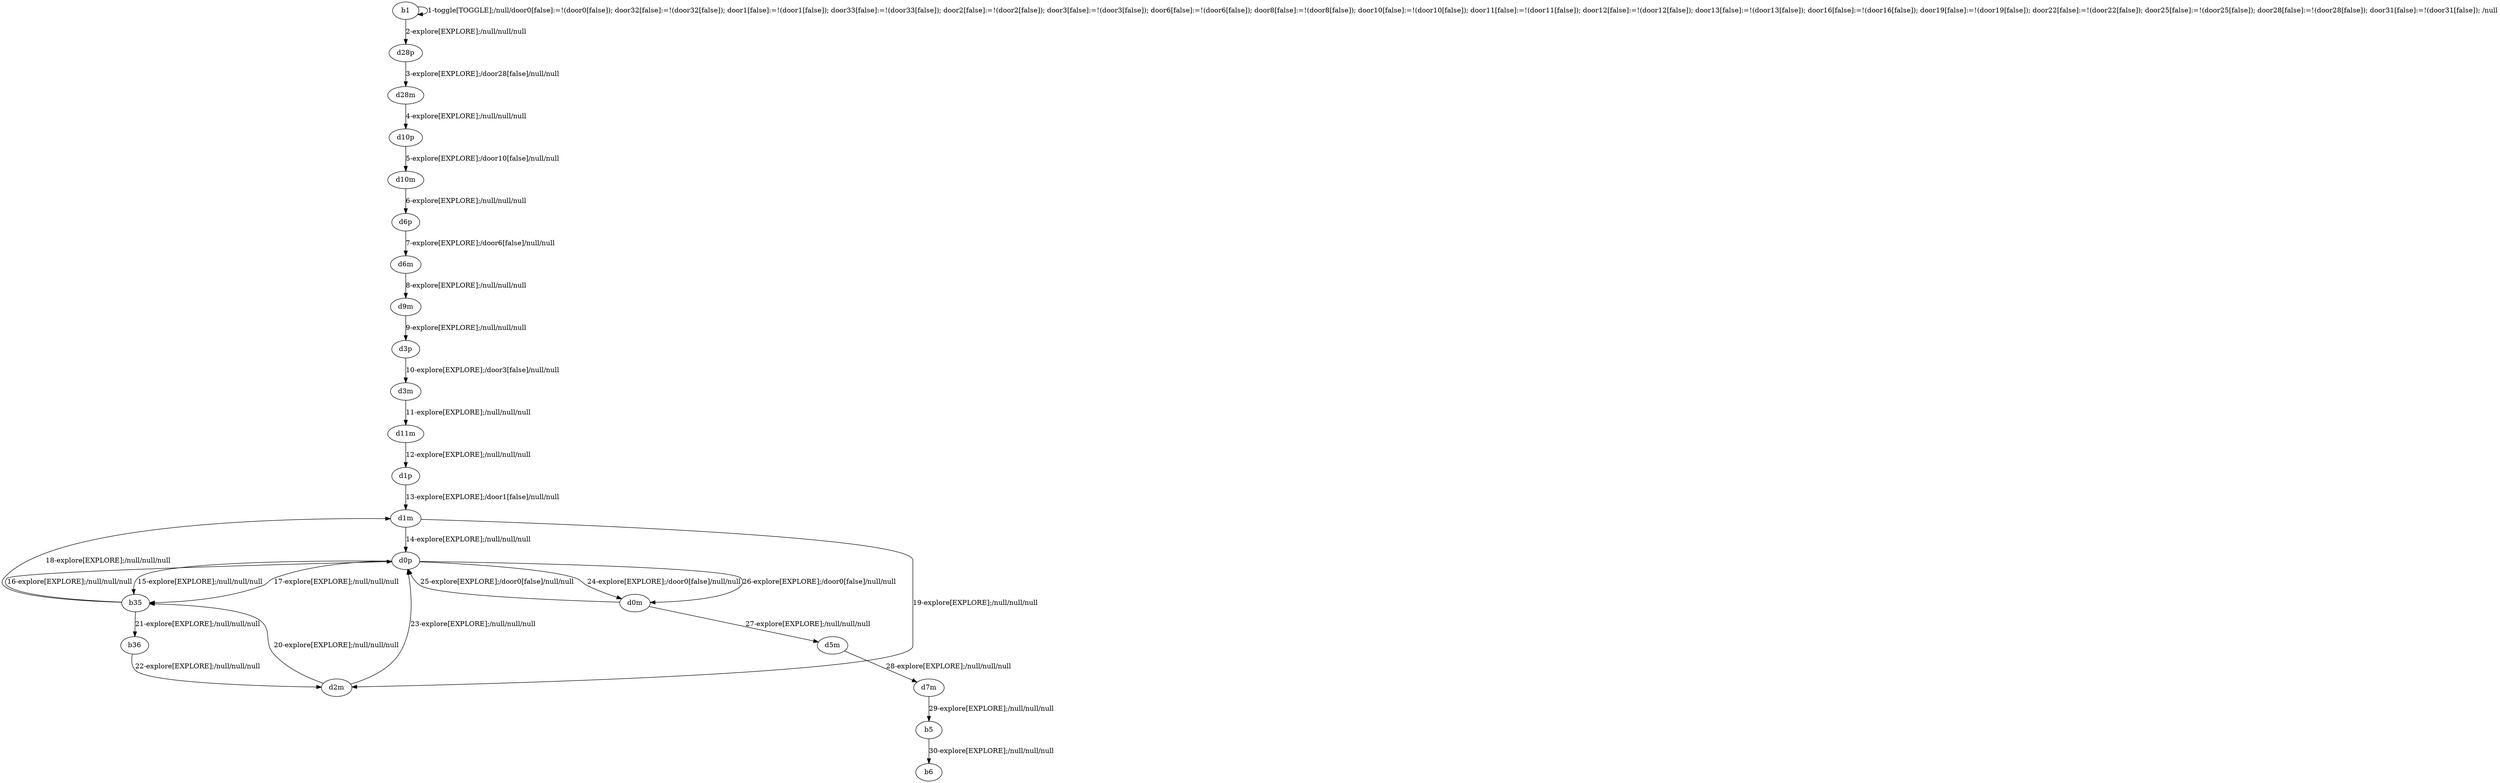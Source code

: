 # Total number of goals covered by this test: 1
# b5 --> b6

digraph g {
"b1" -> "b1" [label = "1-toggle[TOGGLE];/null/door0[false]:=!(door0[false]); door32[false]:=!(door32[false]); door1[false]:=!(door1[false]); door33[false]:=!(door33[false]); door2[false]:=!(door2[false]); door3[false]:=!(door3[false]); door6[false]:=!(door6[false]); door8[false]:=!(door8[false]); door10[false]:=!(door10[false]); door11[false]:=!(door11[false]); door12[false]:=!(door12[false]); door13[false]:=!(door13[false]); door16[false]:=!(door16[false]); door19[false]:=!(door19[false]); door22[false]:=!(door22[false]); door25[false]:=!(door25[false]); door28[false]:=!(door28[false]); door31[false]:=!(door31[false]); /null"];
"b1" -> "d28p" [label = "2-explore[EXPLORE];/null/null/null"];
"d28p" -> "d28m" [label = "3-explore[EXPLORE];/door28[false]/null/null"];
"d28m" -> "d10p" [label = "4-explore[EXPLORE];/null/null/null"];
"d10p" -> "d10m" [label = "5-explore[EXPLORE];/door10[false]/null/null"];
"d10m" -> "d6p" [label = "6-explore[EXPLORE];/null/null/null"];
"d6p" -> "d6m" [label = "7-explore[EXPLORE];/door6[false]/null/null"];
"d6m" -> "d9m" [label = "8-explore[EXPLORE];/null/null/null"];
"d9m" -> "d3p" [label = "9-explore[EXPLORE];/null/null/null"];
"d3p" -> "d3m" [label = "10-explore[EXPLORE];/door3[false]/null/null"];
"d3m" -> "d11m" [label = "11-explore[EXPLORE];/null/null/null"];
"d11m" -> "d1p" [label = "12-explore[EXPLORE];/null/null/null"];
"d1p" -> "d1m" [label = "13-explore[EXPLORE];/door1[false]/null/null"];
"d1m" -> "d0p" [label = "14-explore[EXPLORE];/null/null/null"];
"d0p" -> "b35" [label = "15-explore[EXPLORE];/null/null/null"];
"b35" -> "d0p" [label = "16-explore[EXPLORE];/null/null/null"];
"d0p" -> "b35" [label = "17-explore[EXPLORE];/null/null/null"];
"b35" -> "d1m" [label = "18-explore[EXPLORE];/null/null/null"];
"d1m" -> "d2m" [label = "19-explore[EXPLORE];/null/null/null"];
"d2m" -> "b35" [label = "20-explore[EXPLORE];/null/null/null"];
"b35" -> "b36" [label = "21-explore[EXPLORE];/null/null/null"];
"b36" -> "d2m" [label = "22-explore[EXPLORE];/null/null/null"];
"d2m" -> "d0p" [label = "23-explore[EXPLORE];/null/null/null"];
"d0p" -> "d0m" [label = "24-explore[EXPLORE];/door0[false]/null/null"];
"d0m" -> "d0p" [label = "25-explore[EXPLORE];/door0[false]/null/null"];
"d0p" -> "d0m" [label = "26-explore[EXPLORE];/door0[false]/null/null"];
"d0m" -> "d5m" [label = "27-explore[EXPLORE];/null/null/null"];
"d5m" -> "d7m" [label = "28-explore[EXPLORE];/null/null/null"];
"d7m" -> "b5" [label = "29-explore[EXPLORE];/null/null/null"];
"b5" -> "b6" [label = "30-explore[EXPLORE];/null/null/null"];
}